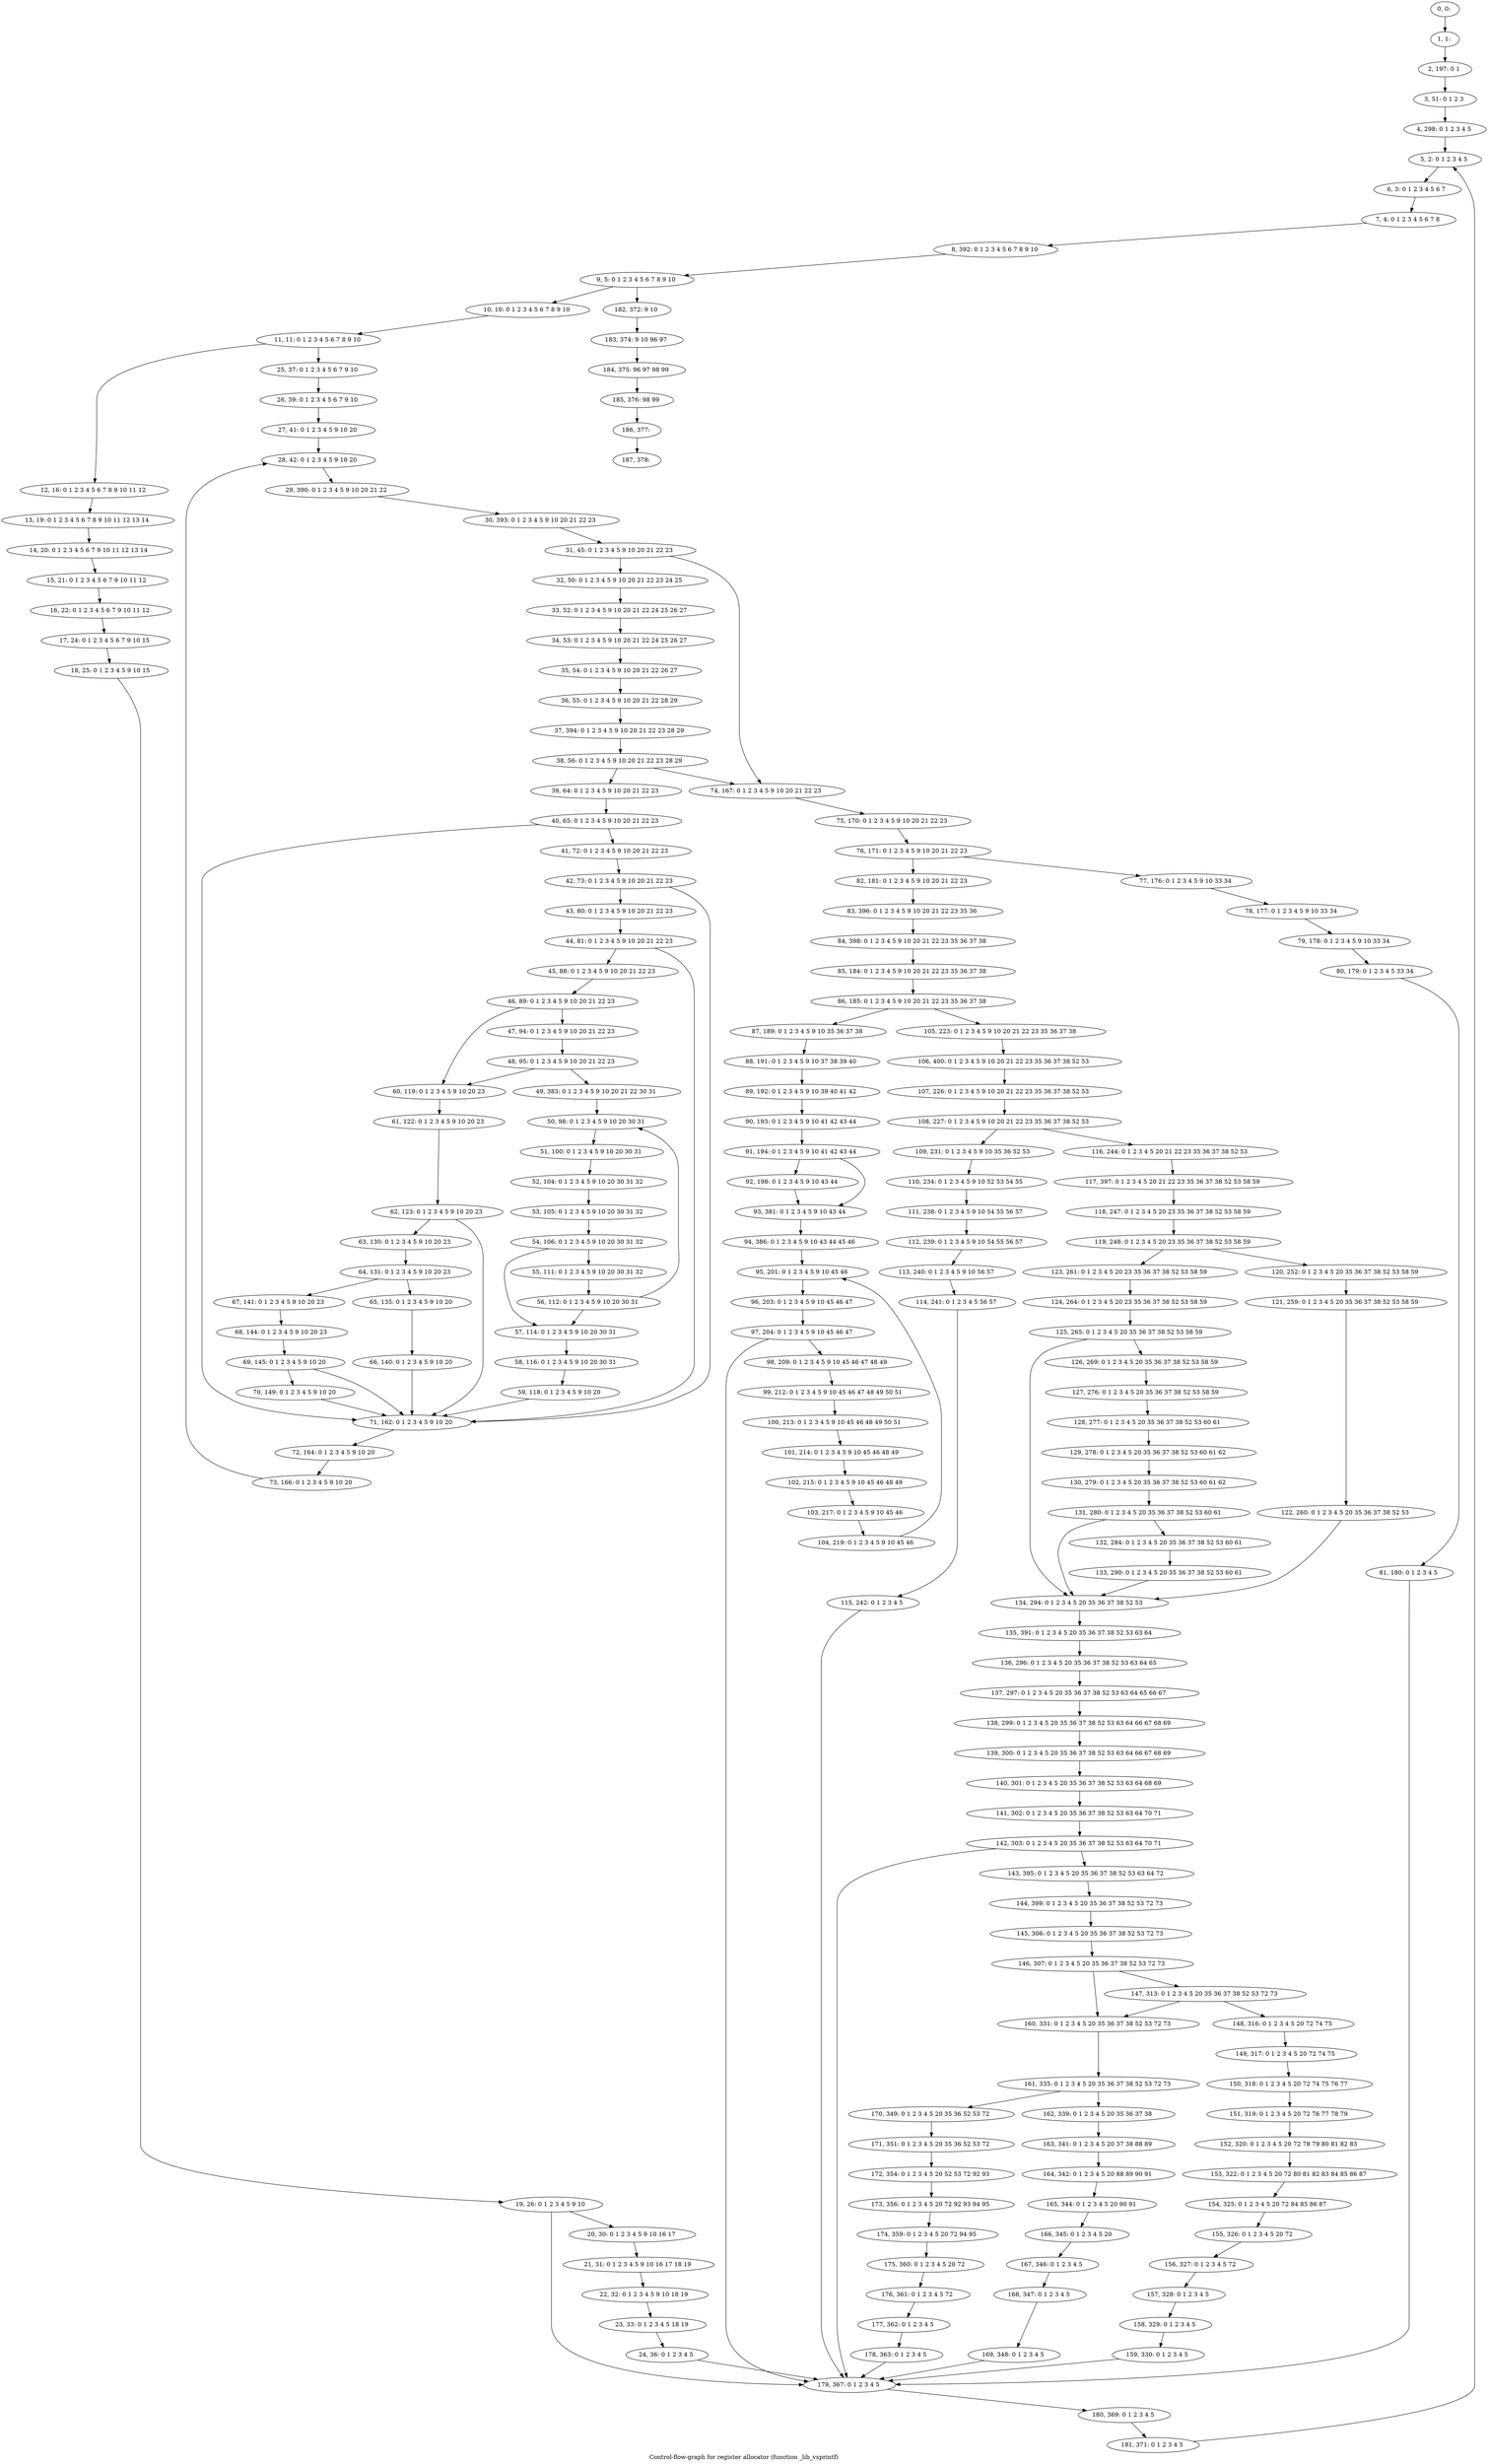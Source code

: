 digraph G {
graph [label="Control-flow-graph for register allocator (function _lib_vsprintf)"]
0[label="0, 0: "];
1[label="1, 1: "];
2[label="2, 197: 0 1 "];
3[label="3, 51: 0 1 2 3 "];
4[label="4, 298: 0 1 2 3 4 5 "];
5[label="5, 2: 0 1 2 3 4 5 "];
6[label="6, 3: 0 1 2 3 4 5 6 7 "];
7[label="7, 4: 0 1 2 3 4 5 6 7 8 "];
8[label="8, 392: 0 1 2 3 4 5 6 7 8 9 10 "];
9[label="9, 5: 0 1 2 3 4 5 6 7 8 9 10 "];
10[label="10, 10: 0 1 2 3 4 5 6 7 8 9 10 "];
11[label="11, 11: 0 1 2 3 4 5 6 7 8 9 10 "];
12[label="12, 16: 0 1 2 3 4 5 6 7 8 9 10 11 12 "];
13[label="13, 19: 0 1 2 3 4 5 6 7 8 9 10 11 12 13 14 "];
14[label="14, 20: 0 1 2 3 4 5 6 7 9 10 11 12 13 14 "];
15[label="15, 21: 0 1 2 3 4 5 6 7 9 10 11 12 "];
16[label="16, 22: 0 1 2 3 4 5 6 7 9 10 11 12 "];
17[label="17, 24: 0 1 2 3 4 5 6 7 9 10 15 "];
18[label="18, 25: 0 1 2 3 4 5 9 10 15 "];
19[label="19, 26: 0 1 2 3 4 5 9 10 "];
20[label="20, 30: 0 1 2 3 4 5 9 10 16 17 "];
21[label="21, 31: 0 1 2 3 4 5 9 10 16 17 18 19 "];
22[label="22, 32: 0 1 2 3 4 5 9 10 18 19 "];
23[label="23, 33: 0 1 2 3 4 5 18 19 "];
24[label="24, 36: 0 1 2 3 4 5 "];
25[label="25, 37: 0 1 2 3 4 5 6 7 9 10 "];
26[label="26, 39: 0 1 2 3 4 5 6 7 9 10 "];
27[label="27, 41: 0 1 2 3 4 5 9 10 20 "];
28[label="28, 42: 0 1 2 3 4 5 9 10 20 "];
29[label="29, 390: 0 1 2 3 4 5 9 10 20 21 22 "];
30[label="30, 393: 0 1 2 3 4 5 9 10 20 21 22 23 "];
31[label="31, 45: 0 1 2 3 4 5 9 10 20 21 22 23 "];
32[label="32, 50: 0 1 2 3 4 5 9 10 20 21 22 23 24 25 "];
33[label="33, 52: 0 1 2 3 4 5 9 10 20 21 22 24 25 26 27 "];
34[label="34, 53: 0 1 2 3 4 5 9 10 20 21 22 24 25 26 27 "];
35[label="35, 54: 0 1 2 3 4 5 9 10 20 21 22 26 27 "];
36[label="36, 55: 0 1 2 3 4 5 9 10 20 21 22 28 29 "];
37[label="37, 394: 0 1 2 3 4 5 9 10 20 21 22 23 28 29 "];
38[label="38, 56: 0 1 2 3 4 5 9 10 20 21 22 23 28 29 "];
39[label="39, 64: 0 1 2 3 4 5 9 10 20 21 22 23 "];
40[label="40, 65: 0 1 2 3 4 5 9 10 20 21 22 23 "];
41[label="41, 72: 0 1 2 3 4 5 9 10 20 21 22 23 "];
42[label="42, 73: 0 1 2 3 4 5 9 10 20 21 22 23 "];
43[label="43, 80: 0 1 2 3 4 5 9 10 20 21 22 23 "];
44[label="44, 81: 0 1 2 3 4 5 9 10 20 21 22 23 "];
45[label="45, 88: 0 1 2 3 4 5 9 10 20 21 22 23 "];
46[label="46, 89: 0 1 2 3 4 5 9 10 20 21 22 23 "];
47[label="47, 94: 0 1 2 3 4 5 9 10 20 21 22 23 "];
48[label="48, 95: 0 1 2 3 4 5 9 10 20 21 22 23 "];
49[label="49, 383: 0 1 2 3 4 5 9 10 20 21 22 30 31 "];
50[label="50, 98: 0 1 2 3 4 5 9 10 20 30 31 "];
51[label="51, 100: 0 1 2 3 4 5 9 10 20 30 31 "];
52[label="52, 104: 0 1 2 3 4 5 9 10 20 30 31 32 "];
53[label="53, 105: 0 1 2 3 4 5 9 10 20 30 31 32 "];
54[label="54, 106: 0 1 2 3 4 5 9 10 20 30 31 32 "];
55[label="55, 111: 0 1 2 3 4 5 9 10 20 30 31 32 "];
56[label="56, 112: 0 1 2 3 4 5 9 10 20 30 31 "];
57[label="57, 114: 0 1 2 3 4 5 9 10 20 30 31 "];
58[label="58, 116: 0 1 2 3 4 5 9 10 20 30 31 "];
59[label="59, 118: 0 1 2 3 4 5 9 10 20 "];
60[label="60, 119: 0 1 2 3 4 5 9 10 20 23 "];
61[label="61, 122: 0 1 2 3 4 5 9 10 20 23 "];
62[label="62, 123: 0 1 2 3 4 5 9 10 20 23 "];
63[label="63, 130: 0 1 2 3 4 5 9 10 20 23 "];
64[label="64, 131: 0 1 2 3 4 5 9 10 20 23 "];
65[label="65, 135: 0 1 2 3 4 5 9 10 20 "];
66[label="66, 140: 0 1 2 3 4 5 9 10 20 "];
67[label="67, 141: 0 1 2 3 4 5 9 10 20 23 "];
68[label="68, 144: 0 1 2 3 4 5 9 10 20 23 "];
69[label="69, 145: 0 1 2 3 4 5 9 10 20 "];
70[label="70, 149: 0 1 2 3 4 5 9 10 20 "];
71[label="71, 162: 0 1 2 3 4 5 9 10 20 "];
72[label="72, 164: 0 1 2 3 4 5 9 10 20 "];
73[label="73, 166: 0 1 2 3 4 5 9 10 20 "];
74[label="74, 167: 0 1 2 3 4 5 9 10 20 21 22 23 "];
75[label="75, 170: 0 1 2 3 4 5 9 10 20 21 22 23 "];
76[label="76, 171: 0 1 2 3 4 5 9 10 20 21 22 23 "];
77[label="77, 176: 0 1 2 3 4 5 9 10 33 34 "];
78[label="78, 177: 0 1 2 3 4 5 9 10 33 34 "];
79[label="79, 178: 0 1 2 3 4 5 9 10 33 34 "];
80[label="80, 179: 0 1 2 3 4 5 33 34 "];
81[label="81, 180: 0 1 2 3 4 5 "];
82[label="82, 181: 0 1 2 3 4 5 9 10 20 21 22 23 "];
83[label="83, 396: 0 1 2 3 4 5 9 10 20 21 22 23 35 36 "];
84[label="84, 398: 0 1 2 3 4 5 9 10 20 21 22 23 35 36 37 38 "];
85[label="85, 184: 0 1 2 3 4 5 9 10 20 21 22 23 35 36 37 38 "];
86[label="86, 185: 0 1 2 3 4 5 9 10 20 21 22 23 35 36 37 38 "];
87[label="87, 189: 0 1 2 3 4 5 9 10 35 36 37 38 "];
88[label="88, 191: 0 1 2 3 4 5 9 10 37 38 39 40 "];
89[label="89, 192: 0 1 2 3 4 5 9 10 39 40 41 42 "];
90[label="90, 193: 0 1 2 3 4 5 9 10 41 42 43 44 "];
91[label="91, 194: 0 1 2 3 4 5 9 10 41 42 43 44 "];
92[label="92, 198: 0 1 2 3 4 5 9 10 43 44 "];
93[label="93, 381: 0 1 2 3 4 5 9 10 43 44 "];
94[label="94, 386: 0 1 2 3 4 5 9 10 43 44 45 46 "];
95[label="95, 201: 0 1 2 3 4 5 9 10 45 46 "];
96[label="96, 203: 0 1 2 3 4 5 9 10 45 46 47 "];
97[label="97, 204: 0 1 2 3 4 5 9 10 45 46 47 "];
98[label="98, 209: 0 1 2 3 4 5 9 10 45 46 47 48 49 "];
99[label="99, 212: 0 1 2 3 4 5 9 10 45 46 47 48 49 50 51 "];
100[label="100, 213: 0 1 2 3 4 5 9 10 45 46 48 49 50 51 "];
101[label="101, 214: 0 1 2 3 4 5 9 10 45 46 48 49 "];
102[label="102, 215: 0 1 2 3 4 5 9 10 45 46 48 49 "];
103[label="103, 217: 0 1 2 3 4 5 9 10 45 46 "];
104[label="104, 219: 0 1 2 3 4 5 9 10 45 46 "];
105[label="105, 223: 0 1 2 3 4 5 9 10 20 21 22 23 35 36 37 38 "];
106[label="106, 400: 0 1 2 3 4 5 9 10 20 21 22 23 35 36 37 38 52 53 "];
107[label="107, 226: 0 1 2 3 4 5 9 10 20 21 22 23 35 36 37 38 52 53 "];
108[label="108, 227: 0 1 2 3 4 5 9 10 20 21 22 23 35 36 37 38 52 53 "];
109[label="109, 231: 0 1 2 3 4 5 9 10 35 36 52 53 "];
110[label="110, 234: 0 1 2 3 4 5 9 10 52 53 54 55 "];
111[label="111, 238: 0 1 2 3 4 5 9 10 54 55 56 57 "];
112[label="112, 239: 0 1 2 3 4 5 9 10 54 55 56 57 "];
113[label="113, 240: 0 1 2 3 4 5 9 10 56 57 "];
114[label="114, 241: 0 1 2 3 4 5 56 57 "];
115[label="115, 242: 0 1 2 3 4 5 "];
116[label="116, 244: 0 1 2 3 4 5 20 21 22 23 35 36 37 38 52 53 "];
117[label="117, 397: 0 1 2 3 4 5 20 21 22 23 35 36 37 38 52 53 58 59 "];
118[label="118, 247: 0 1 2 3 4 5 20 23 35 36 37 38 52 53 58 59 "];
119[label="119, 248: 0 1 2 3 4 5 20 23 35 36 37 38 52 53 58 59 "];
120[label="120, 252: 0 1 2 3 4 5 20 35 36 37 38 52 53 58 59 "];
121[label="121, 259: 0 1 2 3 4 5 20 35 36 37 38 52 53 58 59 "];
122[label="122, 260: 0 1 2 3 4 5 20 35 36 37 38 52 53 "];
123[label="123, 261: 0 1 2 3 4 5 20 23 35 36 37 38 52 53 58 59 "];
124[label="124, 264: 0 1 2 3 4 5 20 23 35 36 37 38 52 53 58 59 "];
125[label="125, 265: 0 1 2 3 4 5 20 35 36 37 38 52 53 58 59 "];
126[label="126, 269: 0 1 2 3 4 5 20 35 36 37 38 52 53 58 59 "];
127[label="127, 276: 0 1 2 3 4 5 20 35 36 37 38 52 53 58 59 "];
128[label="128, 277: 0 1 2 3 4 5 20 35 36 37 38 52 53 60 61 "];
129[label="129, 278: 0 1 2 3 4 5 20 35 36 37 38 52 53 60 61 62 "];
130[label="130, 279: 0 1 2 3 4 5 20 35 36 37 38 52 53 60 61 62 "];
131[label="131, 280: 0 1 2 3 4 5 20 35 36 37 38 52 53 60 61 "];
132[label="132, 284: 0 1 2 3 4 5 20 35 36 37 38 52 53 60 61 "];
133[label="133, 290: 0 1 2 3 4 5 20 35 36 37 38 52 53 60 61 "];
134[label="134, 294: 0 1 2 3 4 5 20 35 36 37 38 52 53 "];
135[label="135, 391: 0 1 2 3 4 5 20 35 36 37 38 52 53 63 64 "];
136[label="136, 296: 0 1 2 3 4 5 20 35 36 37 38 52 53 63 64 65 "];
137[label="137, 297: 0 1 2 3 4 5 20 35 36 37 38 52 53 63 64 65 66 67 "];
138[label="138, 299: 0 1 2 3 4 5 20 35 36 37 38 52 53 63 64 66 67 68 69 "];
139[label="139, 300: 0 1 2 3 4 5 20 35 36 37 38 52 53 63 64 66 67 68 69 "];
140[label="140, 301: 0 1 2 3 4 5 20 35 36 37 38 52 53 63 64 68 69 "];
141[label="141, 302: 0 1 2 3 4 5 20 35 36 37 38 52 53 63 64 70 71 "];
142[label="142, 303: 0 1 2 3 4 5 20 35 36 37 38 52 53 63 64 70 71 "];
143[label="143, 395: 0 1 2 3 4 5 20 35 36 37 38 52 53 63 64 72 "];
144[label="144, 399: 0 1 2 3 4 5 20 35 36 37 38 52 53 72 73 "];
145[label="145, 306: 0 1 2 3 4 5 20 35 36 37 38 52 53 72 73 "];
146[label="146, 307: 0 1 2 3 4 5 20 35 36 37 38 52 53 72 73 "];
147[label="147, 313: 0 1 2 3 4 5 20 35 36 37 38 52 53 72 73 "];
148[label="148, 316: 0 1 2 3 4 5 20 72 74 75 "];
149[label="149, 317: 0 1 2 3 4 5 20 72 74 75 "];
150[label="150, 318: 0 1 2 3 4 5 20 72 74 75 76 77 "];
151[label="151, 319: 0 1 2 3 4 5 20 72 76 77 78 79 "];
152[label="152, 320: 0 1 2 3 4 5 20 72 78 79 80 81 82 83 "];
153[label="153, 322: 0 1 2 3 4 5 20 72 80 81 82 83 84 85 86 87 "];
154[label="154, 325: 0 1 2 3 4 5 20 72 84 85 86 87 "];
155[label="155, 326: 0 1 2 3 4 5 20 72 "];
156[label="156, 327: 0 1 2 3 4 5 72 "];
157[label="157, 328: 0 1 2 3 4 5 "];
158[label="158, 329: 0 1 2 3 4 5 "];
159[label="159, 330: 0 1 2 3 4 5 "];
160[label="160, 331: 0 1 2 3 4 5 20 35 36 37 38 52 53 72 73 "];
161[label="161, 335: 0 1 2 3 4 5 20 35 36 37 38 52 53 72 73 "];
162[label="162, 339: 0 1 2 3 4 5 20 35 36 37 38 "];
163[label="163, 341: 0 1 2 3 4 5 20 37 38 88 89 "];
164[label="164, 342: 0 1 2 3 4 5 20 88 89 90 91 "];
165[label="165, 344: 0 1 2 3 4 5 20 90 91 "];
166[label="166, 345: 0 1 2 3 4 5 20 "];
167[label="167, 346: 0 1 2 3 4 5 "];
168[label="168, 347: 0 1 2 3 4 5 "];
169[label="169, 348: 0 1 2 3 4 5 "];
170[label="170, 349: 0 1 2 3 4 5 20 35 36 52 53 72 "];
171[label="171, 351: 0 1 2 3 4 5 20 35 36 52 53 72 "];
172[label="172, 354: 0 1 2 3 4 5 20 52 53 72 92 93 "];
173[label="173, 356: 0 1 2 3 4 5 20 72 92 93 94 95 "];
174[label="174, 359: 0 1 2 3 4 5 20 72 94 95 "];
175[label="175, 360: 0 1 2 3 4 5 20 72 "];
176[label="176, 361: 0 1 2 3 4 5 72 "];
177[label="177, 362: 0 1 2 3 4 5 "];
178[label="178, 363: 0 1 2 3 4 5 "];
179[label="179, 367: 0 1 2 3 4 5 "];
180[label="180, 369: 0 1 2 3 4 5 "];
181[label="181, 371: 0 1 2 3 4 5 "];
182[label="182, 372: 9 10 "];
183[label="183, 374: 9 10 96 97 "];
184[label="184, 375: 96 97 98 99 "];
185[label="185, 376: 98 99 "];
186[label="186, 377: "];
187[label="187, 378: "];
0->1 ;
1->2 ;
2->3 ;
3->4 ;
4->5 ;
5->6 ;
6->7 ;
7->8 ;
8->9 ;
9->10 ;
9->182 ;
10->11 ;
11->12 ;
11->25 ;
12->13 ;
13->14 ;
14->15 ;
15->16 ;
16->17 ;
17->18 ;
18->19 ;
19->20 ;
19->179 ;
20->21 ;
21->22 ;
22->23 ;
23->24 ;
24->179 ;
25->26 ;
26->27 ;
27->28 ;
28->29 ;
29->30 ;
30->31 ;
31->32 ;
31->74 ;
32->33 ;
33->34 ;
34->35 ;
35->36 ;
36->37 ;
37->38 ;
38->39 ;
38->74 ;
39->40 ;
40->41 ;
40->71 ;
41->42 ;
42->43 ;
42->71 ;
43->44 ;
44->45 ;
44->71 ;
45->46 ;
46->47 ;
46->60 ;
47->48 ;
48->49 ;
48->60 ;
49->50 ;
50->51 ;
51->52 ;
52->53 ;
53->54 ;
54->55 ;
54->57 ;
55->56 ;
56->57 ;
56->50 ;
57->58 ;
58->59 ;
59->71 ;
60->61 ;
61->62 ;
62->63 ;
62->71 ;
63->64 ;
64->65 ;
64->67 ;
65->66 ;
66->71 ;
67->68 ;
68->69 ;
69->70 ;
69->71 ;
70->71 ;
71->72 ;
72->73 ;
73->28 ;
74->75 ;
75->76 ;
76->77 ;
76->82 ;
77->78 ;
78->79 ;
79->80 ;
80->81 ;
81->179 ;
82->83 ;
83->84 ;
84->85 ;
85->86 ;
86->87 ;
86->105 ;
87->88 ;
88->89 ;
89->90 ;
90->91 ;
91->92 ;
91->93 ;
92->93 ;
93->94 ;
94->95 ;
95->96 ;
96->97 ;
97->98 ;
97->179 ;
98->99 ;
99->100 ;
100->101 ;
101->102 ;
102->103 ;
103->104 ;
104->95 ;
105->106 ;
106->107 ;
107->108 ;
108->109 ;
108->116 ;
109->110 ;
110->111 ;
111->112 ;
112->113 ;
113->114 ;
114->115 ;
115->179 ;
116->117 ;
117->118 ;
118->119 ;
119->120 ;
119->123 ;
120->121 ;
121->122 ;
122->134 ;
123->124 ;
124->125 ;
125->126 ;
125->134 ;
126->127 ;
127->128 ;
128->129 ;
129->130 ;
130->131 ;
131->132 ;
131->134 ;
132->133 ;
133->134 ;
134->135 ;
135->136 ;
136->137 ;
137->138 ;
138->139 ;
139->140 ;
140->141 ;
141->142 ;
142->143 ;
142->179 ;
143->144 ;
144->145 ;
145->146 ;
146->147 ;
146->160 ;
147->148 ;
147->160 ;
148->149 ;
149->150 ;
150->151 ;
151->152 ;
152->153 ;
153->154 ;
154->155 ;
155->156 ;
156->157 ;
157->158 ;
158->159 ;
159->179 ;
160->161 ;
161->162 ;
161->170 ;
162->163 ;
163->164 ;
164->165 ;
165->166 ;
166->167 ;
167->168 ;
168->169 ;
169->179 ;
170->171 ;
171->172 ;
172->173 ;
173->174 ;
174->175 ;
175->176 ;
176->177 ;
177->178 ;
178->179 ;
179->180 ;
180->181 ;
181->5 ;
182->183 ;
183->184 ;
184->185 ;
185->186 ;
186->187 ;
}
